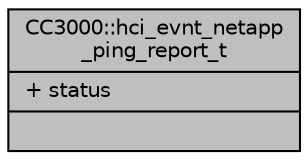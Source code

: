 digraph "CC3000::hci_evnt_netapp_ping_report_t"
{
  edge [fontname="Helvetica",fontsize="10",labelfontname="Helvetica",labelfontsize="10"];
  node [fontname="Helvetica",fontsize="10",shape=record];
  Node1 [label="{CC3000::hci_evnt_netapp\l_ping_report_t\n|+ status\l|}",height=0.2,width=0.4,color="black", fillcolor="grey75", style="filled", fontcolor="black"];
}
